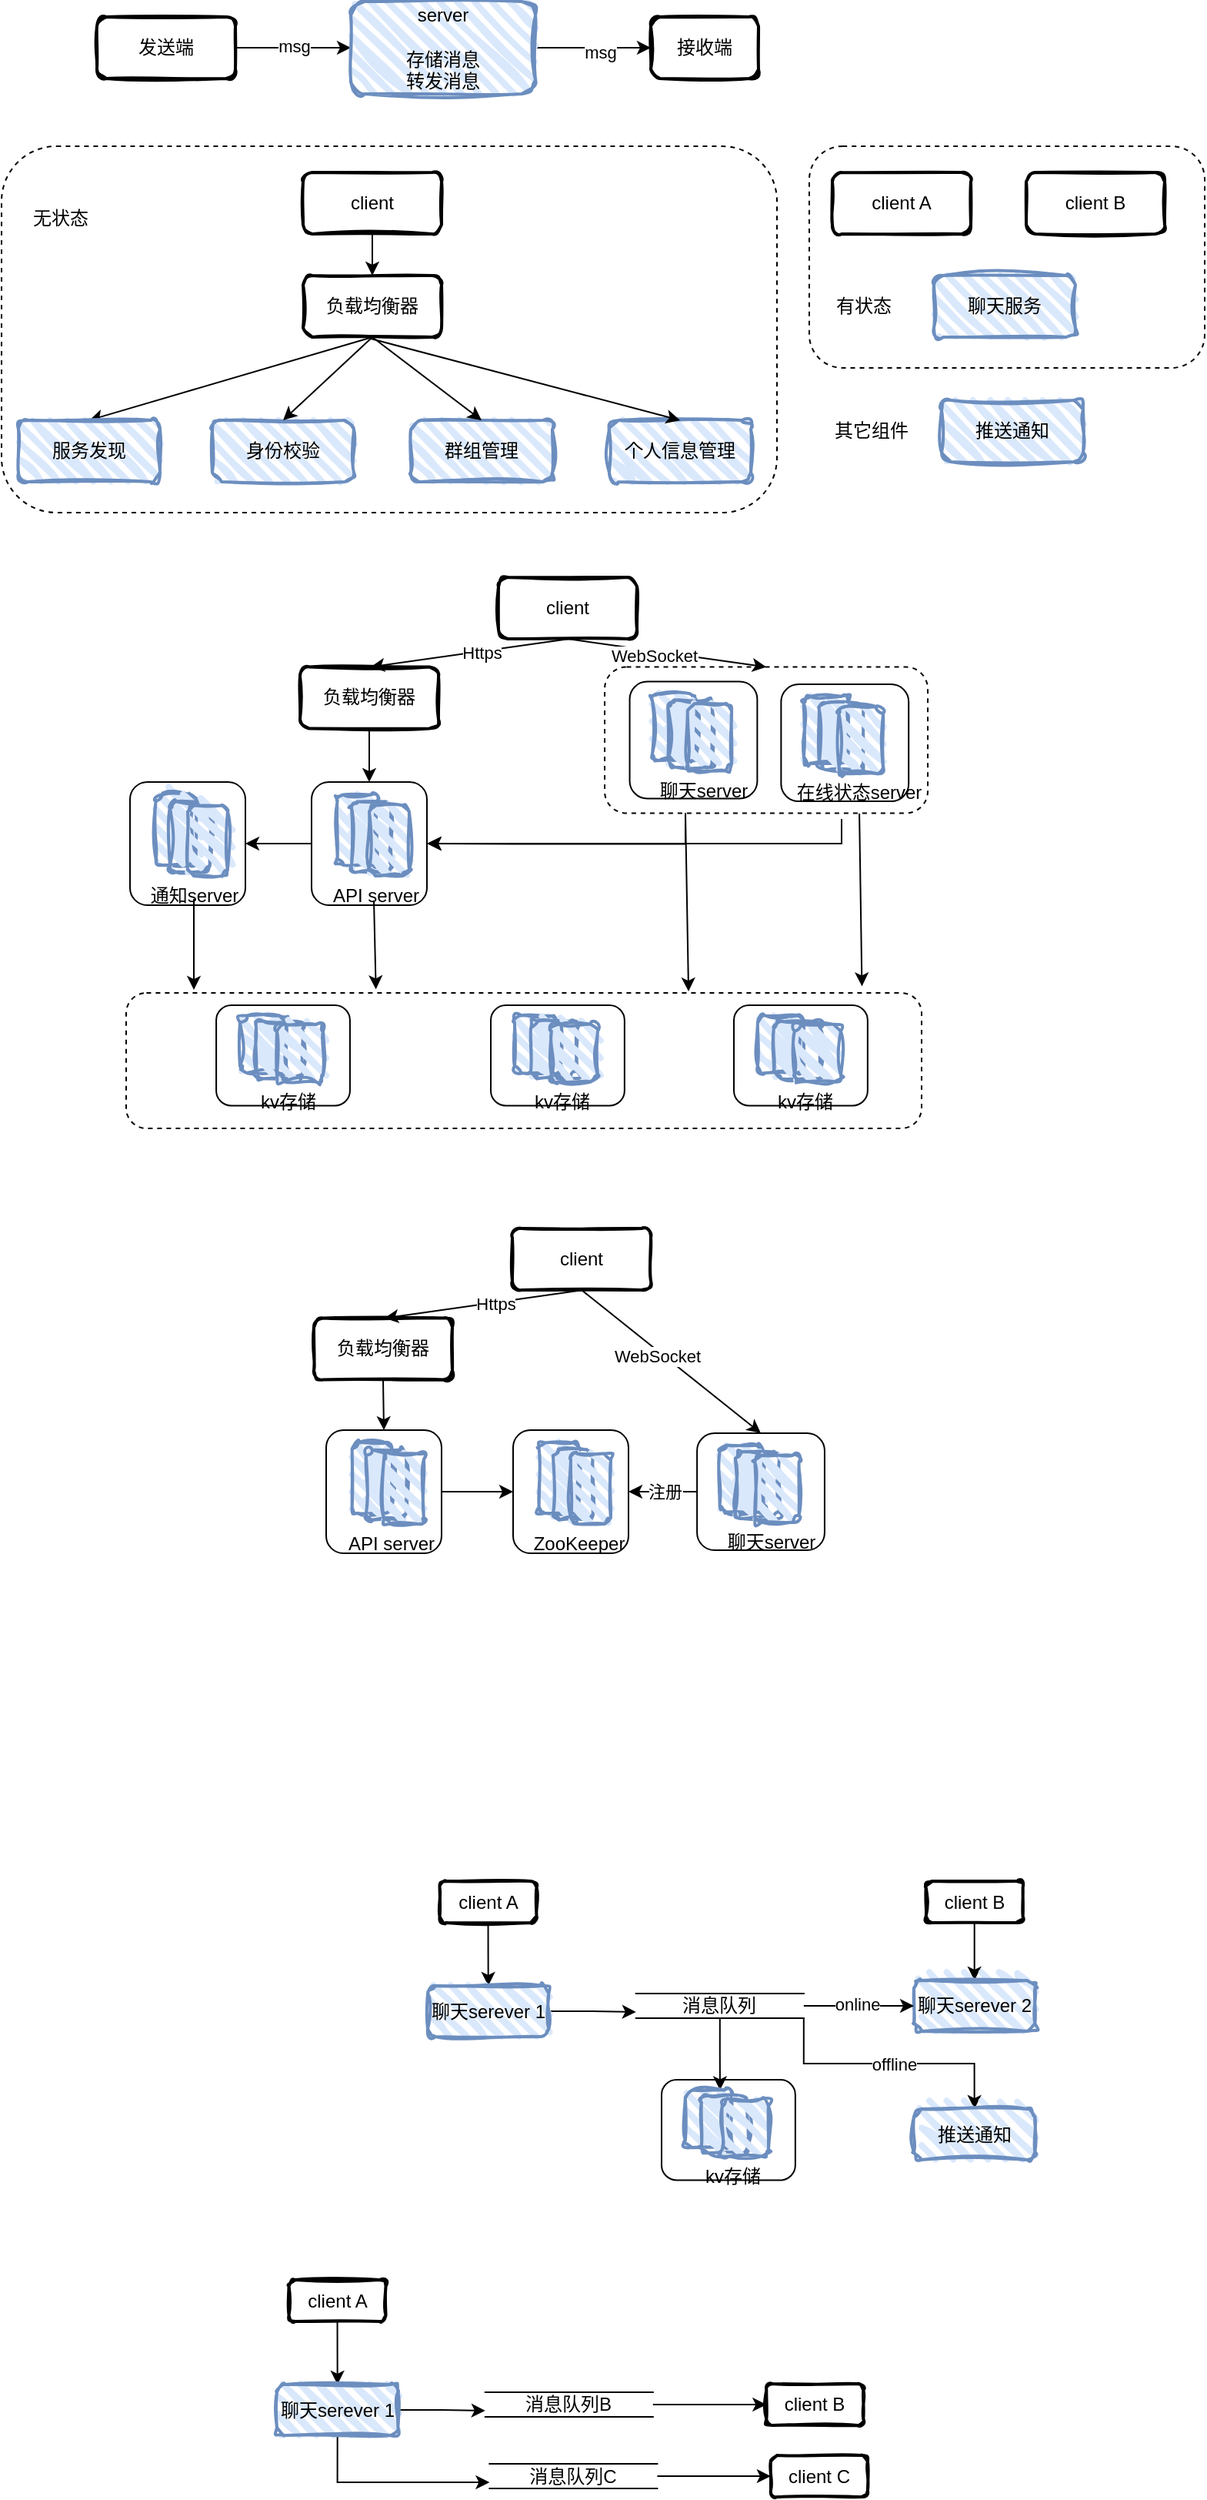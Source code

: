 <mxfile version="23.1.7" type="github">
  <diagram name="第 1 页" id="p1AdlUWPRFXHiMhD6EvB">
    <mxGraphModel dx="788" dy="464" grid="0" gridSize="10" guides="1" tooltips="1" connect="1" arrows="0" fold="1" page="1" pageScale="1" pageWidth="827" pageHeight="1169" math="0" shadow="0">
      <root>
        <mxCell id="0" />
        <mxCell id="1" parent="0" />
        <mxCell id="sZ2LmXxz7GQAgnRDJ8nL-101" value="" style="rounded=1;whiteSpace=wrap;html=1;strokeWidth=1;fillWeight=4;hachureGap=8;hachureAngle=45;fillColor=none;dashed=1;fontSize=12;fontStyle=0" vertex="1" parent="1">
          <mxGeometry x="107" y="668" width="517" height="88" as="geometry" />
        </mxCell>
        <mxCell id="sZ2LmXxz7GQAgnRDJ8nL-30" value="" style="rounded=1;whiteSpace=wrap;html=1;strokeWidth=1;fillWeight=4;hachureGap=8;hachureAngle=45;fillColor=none;dashed=1;fontSize=12;fontStyle=0" vertex="1" parent="1">
          <mxGeometry x="26" y="118" width="504" height="238" as="geometry" />
        </mxCell>
        <mxCell id="sZ2LmXxz7GQAgnRDJ8nL-4" value="" style="edgeStyle=orthogonalEdgeStyle;rounded=0;orthogonalLoop=1;jettySize=auto;html=1;" edge="1" parent="1" source="sZ2LmXxz7GQAgnRDJ8nL-1" target="sZ2LmXxz7GQAgnRDJ8nL-3">
          <mxGeometry relative="1" as="geometry" />
        </mxCell>
        <mxCell id="sZ2LmXxz7GQAgnRDJ8nL-8" value="msg" style="edgeLabel;html=1;align=center;verticalAlign=middle;resizable=0;points=[];" vertex="1" connectable="0" parent="sZ2LmXxz7GQAgnRDJ8nL-4">
          <mxGeometry x="0.004" y="1" relative="1" as="geometry">
            <mxPoint as="offset" />
          </mxGeometry>
        </mxCell>
        <mxCell id="sZ2LmXxz7GQAgnRDJ8nL-1" value="发送端" style="rounded=1;whiteSpace=wrap;html=1;strokeWidth=2;fillWeight=4;hachureGap=8;hachureAngle=45;fillColor=none;sketch=1;" vertex="1" parent="1">
          <mxGeometry x="88" y="34" width="90" height="40" as="geometry" />
        </mxCell>
        <mxCell id="sZ2LmXxz7GQAgnRDJ8nL-2" value="接收端" style="rounded=1;whiteSpace=wrap;html=1;strokeWidth=2;fillWeight=4;hachureGap=8;hachureAngle=45;fillColor=none;sketch=1;" vertex="1" parent="1">
          <mxGeometry x="448" y="34" width="70" height="40" as="geometry" />
        </mxCell>
        <mxCell id="sZ2LmXxz7GQAgnRDJ8nL-5" value="" style="edgeStyle=orthogonalEdgeStyle;rounded=0;orthogonalLoop=1;jettySize=auto;html=1;" edge="1" parent="1" source="sZ2LmXxz7GQAgnRDJ8nL-3" target="sZ2LmXxz7GQAgnRDJ8nL-2">
          <mxGeometry relative="1" as="geometry" />
        </mxCell>
        <mxCell id="sZ2LmXxz7GQAgnRDJ8nL-9" value="msg" style="edgeLabel;html=1;align=center;verticalAlign=middle;resizable=0;points=[];" vertex="1" connectable="0" parent="sZ2LmXxz7GQAgnRDJ8nL-5">
          <mxGeometry x="0.111" y="-3" relative="1" as="geometry">
            <mxPoint as="offset" />
          </mxGeometry>
        </mxCell>
        <mxCell id="sZ2LmXxz7GQAgnRDJ8nL-3" value="server&lt;br&gt;&lt;br&gt;存储消息&lt;br&gt;转发消息" style="rounded=1;whiteSpace=wrap;html=1;strokeWidth=2;fillWeight=4;hachureGap=8;hachureAngle=45;fillColor=#dae8fc;strokeColor=#6c8ebf;sketch=1;curveFitting=1;jiggle=2;" vertex="1" parent="1">
          <mxGeometry x="253" y="24" width="120" height="60" as="geometry" />
        </mxCell>
        <mxCell id="sZ2LmXxz7GQAgnRDJ8nL-19" style="edgeStyle=orthogonalEdgeStyle;rounded=0;orthogonalLoop=1;jettySize=auto;html=1;exitX=0.5;exitY=1;exitDx=0;exitDy=0;" edge="1" parent="1" source="sZ2LmXxz7GQAgnRDJ8nL-12" target="sZ2LmXxz7GQAgnRDJ8nL-14">
          <mxGeometry relative="1" as="geometry" />
        </mxCell>
        <mxCell id="sZ2LmXxz7GQAgnRDJ8nL-12" value="client" style="rounded=1;whiteSpace=wrap;html=1;strokeWidth=2;fillWeight=4;hachureGap=8;hachureAngle=45;fillColor=none;sketch=1;" vertex="1" parent="1">
          <mxGeometry x="222" y="135" width="90" height="40" as="geometry" />
        </mxCell>
        <mxCell id="sZ2LmXxz7GQAgnRDJ8nL-20" style="rounded=0;orthogonalLoop=1;jettySize=auto;html=1;exitX=0.5;exitY=1;exitDx=0;exitDy=0;entryX=0.5;entryY=0;entryDx=0;entryDy=0;" edge="1" parent="1" source="sZ2LmXxz7GQAgnRDJ8nL-14" target="sZ2LmXxz7GQAgnRDJ8nL-15">
          <mxGeometry relative="1" as="geometry">
            <mxPoint x="129" y="298" as="targetPoint" />
          </mxGeometry>
        </mxCell>
        <mxCell id="sZ2LmXxz7GQAgnRDJ8nL-14" value="负载均衡器" style="rounded=1;whiteSpace=wrap;html=1;strokeWidth=2;fillWeight=4;hachureGap=8;hachureAngle=45;fillColor=none;sketch=1;" vertex="1" parent="1">
          <mxGeometry x="222" y="202" width="90" height="40" as="geometry" />
        </mxCell>
        <mxCell id="sZ2LmXxz7GQAgnRDJ8nL-15" value="服务发现" style="rounded=1;whiteSpace=wrap;html=1;strokeWidth=2;fillWeight=4;hachureGap=8;hachureAngle=45;fillColor=#dae8fc;strokeColor=#6c8ebf;sketch=1;curveFitting=1;jiggle=2;" vertex="1" parent="1">
          <mxGeometry x="37" y="296" width="92" height="40" as="geometry" />
        </mxCell>
        <mxCell id="sZ2LmXxz7GQAgnRDJ8nL-16" value="身份校验" style="rounded=1;whiteSpace=wrap;html=1;strokeWidth=2;fillWeight=4;hachureGap=8;hachureAngle=45;fillColor=#dae8fc;strokeColor=#6c8ebf;sketch=1;curveFitting=1;jiggle=2;" vertex="1" parent="1">
          <mxGeometry x="163" y="296" width="92" height="40" as="geometry" />
        </mxCell>
        <mxCell id="sZ2LmXxz7GQAgnRDJ8nL-17" value="群组管理" style="rounded=1;whiteSpace=wrap;html=1;strokeWidth=2;fillWeight=4;hachureGap=8;hachureAngle=45;fillColor=#dae8fc;strokeColor=#6c8ebf;sketch=1;curveFitting=1;jiggle=2;" vertex="1" parent="1">
          <mxGeometry x="292" y="296" width="92" height="40" as="geometry" />
        </mxCell>
        <mxCell id="sZ2LmXxz7GQAgnRDJ8nL-18" value="个人信息管理" style="rounded=1;whiteSpace=wrap;html=1;strokeWidth=2;fillWeight=4;hachureGap=8;hachureAngle=45;fillColor=#dae8fc;strokeColor=#6c8ebf;sketch=1;curveFitting=1;jiggle=2;" vertex="1" parent="1">
          <mxGeometry x="421" y="296" width="92" height="40" as="geometry" />
        </mxCell>
        <mxCell id="sZ2LmXxz7GQAgnRDJ8nL-21" style="rounded=0;orthogonalLoop=1;jettySize=auto;html=1;exitX=0.5;exitY=1;exitDx=0;exitDy=0;entryX=0.5;entryY=0;entryDx=0;entryDy=0;" edge="1" parent="1" source="sZ2LmXxz7GQAgnRDJ8nL-14" target="sZ2LmXxz7GQAgnRDJ8nL-16">
          <mxGeometry relative="1" as="geometry">
            <mxPoint x="277" y="252" as="sourcePoint" />
            <mxPoint x="139" y="308" as="targetPoint" />
          </mxGeometry>
        </mxCell>
        <mxCell id="sZ2LmXxz7GQAgnRDJ8nL-22" style="rounded=0;orthogonalLoop=1;jettySize=auto;html=1;exitX=0.5;exitY=1;exitDx=0;exitDy=0;entryX=0.5;entryY=0;entryDx=0;entryDy=0;" edge="1" parent="1" source="sZ2LmXxz7GQAgnRDJ8nL-14" target="sZ2LmXxz7GQAgnRDJ8nL-17">
          <mxGeometry relative="1" as="geometry">
            <mxPoint x="277" y="252" as="sourcePoint" />
            <mxPoint x="219" y="306" as="targetPoint" />
          </mxGeometry>
        </mxCell>
        <mxCell id="sZ2LmXxz7GQAgnRDJ8nL-24" style="rounded=0;orthogonalLoop=1;jettySize=auto;html=1;entryX=0.5;entryY=0;entryDx=0;entryDy=0;" edge="1" parent="1" target="sZ2LmXxz7GQAgnRDJ8nL-18">
          <mxGeometry relative="1" as="geometry">
            <mxPoint x="266" y="243" as="sourcePoint" />
            <mxPoint x="348" y="306" as="targetPoint" />
          </mxGeometry>
        </mxCell>
        <mxCell id="sZ2LmXxz7GQAgnRDJ8nL-25" value="client A" style="rounded=1;whiteSpace=wrap;html=1;strokeWidth=2;fillWeight=4;hachureGap=8;hachureAngle=45;fillColor=none;sketch=1;" vertex="1" parent="1">
          <mxGeometry x="566" y="135" width="90" height="40" as="geometry" />
        </mxCell>
        <mxCell id="sZ2LmXxz7GQAgnRDJ8nL-26" value="client B" style="rounded=1;whiteSpace=wrap;html=1;strokeWidth=2;fillWeight=4;hachureGap=8;hachureAngle=45;fillColor=none;sketch=1;" vertex="1" parent="1">
          <mxGeometry x="692" y="135" width="90" height="40" as="geometry" />
        </mxCell>
        <mxCell id="sZ2LmXxz7GQAgnRDJ8nL-27" value="聊天服务" style="rounded=1;whiteSpace=wrap;html=1;strokeWidth=2;fillWeight=4;hachureGap=8;hachureAngle=45;fillColor=#dae8fc;strokeColor=#6c8ebf;sketch=1;curveFitting=1;jiggle=2;" vertex="1" parent="1">
          <mxGeometry x="632" y="202" width="92" height="40" as="geometry" />
        </mxCell>
        <mxCell id="sZ2LmXxz7GQAgnRDJ8nL-28" value="推送通知" style="rounded=1;whiteSpace=wrap;html=1;strokeWidth=2;fillWeight=4;hachureGap=8;hachureAngle=45;fillColor=#dae8fc;strokeColor=#6c8ebf;sketch=1;curveFitting=1;jiggle=2;" vertex="1" parent="1">
          <mxGeometry x="637" y="283" width="92" height="40" as="geometry" />
        </mxCell>
        <mxCell id="sZ2LmXxz7GQAgnRDJ8nL-31" value="" style="rounded=1;whiteSpace=wrap;html=1;strokeWidth=1;fillWeight=4;hachureGap=8;hachureAngle=45;fillColor=none;dashed=1;fontSize=12;fontStyle=0" vertex="1" parent="1">
          <mxGeometry x="551" y="118" width="257" height="144" as="geometry" />
        </mxCell>
        <mxCell id="sZ2LmXxz7GQAgnRDJ8nL-32" value="无状态" style="text;html=1;align=center;verticalAlign=middle;resizable=0;points=[];autosize=1;strokeColor=none;fillColor=none;" vertex="1" parent="1">
          <mxGeometry x="37" y="152" width="54" height="26" as="geometry" />
        </mxCell>
        <mxCell id="sZ2LmXxz7GQAgnRDJ8nL-33" value="有状态" style="text;html=1;align=center;verticalAlign=middle;resizable=0;points=[];autosize=1;strokeColor=none;fillColor=none;" vertex="1" parent="1">
          <mxGeometry x="559" y="209" width="54" height="26" as="geometry" />
        </mxCell>
        <mxCell id="sZ2LmXxz7GQAgnRDJ8nL-34" value="其它组件" style="text;html=1;align=center;verticalAlign=middle;resizable=0;points=[];autosize=1;strokeColor=none;fillColor=none;" vertex="1" parent="1">
          <mxGeometry x="558" y="290" width="66" height="26" as="geometry" />
        </mxCell>
        <mxCell id="sZ2LmXxz7GQAgnRDJ8nL-68" style="rounded=0;orthogonalLoop=1;jettySize=auto;html=1;exitX=0.5;exitY=1;exitDx=0;exitDy=0;entryX=0.5;entryY=0;entryDx=0;entryDy=0;" edge="1" parent="1">
          <mxGeometry relative="1" as="geometry">
            <mxPoint x="395" y="438" as="sourcePoint" />
            <mxPoint x="266" y="456.25" as="targetPoint" />
          </mxGeometry>
        </mxCell>
        <mxCell id="sZ2LmXxz7GQAgnRDJ8nL-126" value="Https" style="edgeLabel;html=1;align=center;verticalAlign=middle;resizable=0;points=[];" vertex="1" connectable="0" parent="sZ2LmXxz7GQAgnRDJ8nL-68">
          <mxGeometry x="-0.12" y="1" relative="1" as="geometry">
            <mxPoint as="offset" />
          </mxGeometry>
        </mxCell>
        <mxCell id="sZ2LmXxz7GQAgnRDJ8nL-69" style="rounded=0;orthogonalLoop=1;jettySize=auto;html=1;exitX=0.5;exitY=1;exitDx=0;exitDy=0;entryX=0.5;entryY=0;entryDx=0;entryDy=0;" edge="1" parent="1" source="sZ2LmXxz7GQAgnRDJ8nL-35" target="sZ2LmXxz7GQAgnRDJ8nL-65">
          <mxGeometry relative="1" as="geometry" />
        </mxCell>
        <mxCell id="sZ2LmXxz7GQAgnRDJ8nL-125" value="WebSocket" style="edgeLabel;html=1;align=center;verticalAlign=middle;resizable=0;points=[];" vertex="1" connectable="0" parent="sZ2LmXxz7GQAgnRDJ8nL-69">
          <mxGeometry x="-0.136" y="-3" relative="1" as="geometry">
            <mxPoint as="offset" />
          </mxGeometry>
        </mxCell>
        <mxCell id="sZ2LmXxz7GQAgnRDJ8nL-35" value="client" style="rounded=1;whiteSpace=wrap;html=1;strokeWidth=2;fillWeight=4;hachureGap=8;hachureAngle=45;fillColor=none;sketch=1;" vertex="1" parent="1">
          <mxGeometry x="349" y="398" width="90" height="40" as="geometry" />
        </mxCell>
        <mxCell id="sZ2LmXxz7GQAgnRDJ8nL-111" style="rounded=0;orthogonalLoop=1;jettySize=auto;html=1;exitX=0.5;exitY=1;exitDx=0;exitDy=0;entryX=0.5;entryY=0;entryDx=0;entryDy=0;" edge="1" parent="1" source="sZ2LmXxz7GQAgnRDJ8nL-37" target="sZ2LmXxz7GQAgnRDJ8nL-106">
          <mxGeometry relative="1" as="geometry" />
        </mxCell>
        <mxCell id="sZ2LmXxz7GQAgnRDJ8nL-37" value="负载均衡器" style="rounded=1;whiteSpace=wrap;html=1;strokeWidth=2;fillWeight=4;hachureGap=8;hachureAngle=45;fillColor=none;sketch=1;" vertex="1" parent="1">
          <mxGeometry x="220" y="456.25" width="90" height="40" as="geometry" />
        </mxCell>
        <mxCell id="sZ2LmXxz7GQAgnRDJ8nL-66" value="" style="group" vertex="1" connectable="0" parent="1">
          <mxGeometry x="113" y="531" width="75" height="80" as="geometry" />
        </mxCell>
        <mxCell id="sZ2LmXxz7GQAgnRDJ8nL-46" value="" style="rounded=1;whiteSpace=wrap;html=1;strokeWidth=1;fillWeight=4;hachureGap=8;hachureAngle=45;fillColor=none;fontSize=12;fontStyle=0" vertex="1" parent="sZ2LmXxz7GQAgnRDJ8nL-66">
          <mxGeometry x="-3.505" width="75" height="80" as="geometry" />
        </mxCell>
        <mxCell id="sZ2LmXxz7GQAgnRDJ8nL-47" value="" style="rounded=1;whiteSpace=wrap;html=1;strokeWidth=2;fillWeight=4;hachureGap=8;hachureAngle=45;fillColor=#dae8fc;strokeColor=#6c8ebf;sketch=1;curveFitting=1;jiggle=2;" vertex="1" parent="sZ2LmXxz7GQAgnRDJ8nL-66">
          <mxGeometry x="13.318" y="8.254" width="25.935" height="45.714" as="geometry" />
        </mxCell>
        <mxCell id="sZ2LmXxz7GQAgnRDJ8nL-48" value="" style="rounded=1;whiteSpace=wrap;html=1;strokeWidth=2;fillWeight=4;hachureGap=8;hachureAngle=45;fillColor=#dae8fc;strokeColor=#6c8ebf;sketch=1;curveFitting=1;jiggle=2;" vertex="1" parent="sZ2LmXxz7GQAgnRDJ8nL-66">
          <mxGeometry x="22.43" y="12.698" width="25.935" height="45.714" as="geometry" />
        </mxCell>
        <mxCell id="sZ2LmXxz7GQAgnRDJ8nL-49" value="" style="rounded=1;whiteSpace=wrap;html=1;strokeWidth=2;fillWeight=4;hachureGap=8;hachureAngle=45;fillColor=#dae8fc;strokeColor=#6c8ebf;sketch=1;curveFitting=1;jiggle=2;" vertex="1" parent="sZ2LmXxz7GQAgnRDJ8nL-66">
          <mxGeometry x="34" y="15.24" width="25.93" height="45.71" as="geometry" />
        </mxCell>
        <mxCell id="sZ2LmXxz7GQAgnRDJ8nL-50" value="通知server" style="text;html=1;align=center;verticalAlign=middle;resizable=0;points=[];autosize=1;strokeColor=none;fillColor=none;" vertex="1" parent="sZ2LmXxz7GQAgnRDJ8nL-66">
          <mxGeometry x="0.003" y="60.952" width="75" height="26" as="geometry" />
        </mxCell>
        <mxCell id="sZ2LmXxz7GQAgnRDJ8nL-105" value="" style="group" vertex="1" connectable="0" parent="1">
          <mxGeometry x="231" y="531" width="75.003" height="86.952" as="geometry" />
        </mxCell>
        <mxCell id="sZ2LmXxz7GQAgnRDJ8nL-106" value="" style="rounded=1;whiteSpace=wrap;html=1;strokeWidth=1;fillWeight=4;hachureGap=8;hachureAngle=45;fillColor=none;fontSize=12;fontStyle=0" vertex="1" parent="sZ2LmXxz7GQAgnRDJ8nL-105">
          <mxGeometry x="-3.505" width="75" height="80" as="geometry" />
        </mxCell>
        <mxCell id="sZ2LmXxz7GQAgnRDJ8nL-107" value="" style="rounded=1;whiteSpace=wrap;html=1;strokeWidth=2;fillWeight=4;hachureGap=8;hachureAngle=45;fillColor=#dae8fc;strokeColor=#6c8ebf;sketch=1;curveFitting=1;jiggle=2;" vertex="1" parent="sZ2LmXxz7GQAgnRDJ8nL-105">
          <mxGeometry x="13.318" y="8.254" width="25.935" height="45.714" as="geometry" />
        </mxCell>
        <mxCell id="sZ2LmXxz7GQAgnRDJ8nL-108" value="" style="rounded=1;whiteSpace=wrap;html=1;strokeWidth=2;fillWeight=4;hachureGap=8;hachureAngle=45;fillColor=#dae8fc;strokeColor=#6c8ebf;sketch=1;curveFitting=1;jiggle=2;" vertex="1" parent="sZ2LmXxz7GQAgnRDJ8nL-105">
          <mxGeometry x="22.43" y="12.698" width="25.935" height="45.714" as="geometry" />
        </mxCell>
        <mxCell id="sZ2LmXxz7GQAgnRDJ8nL-109" value="" style="rounded=1;whiteSpace=wrap;html=1;strokeWidth=2;fillWeight=4;hachureGap=8;hachureAngle=45;fillColor=#dae8fc;strokeColor=#6c8ebf;sketch=1;curveFitting=1;jiggle=2;" vertex="1" parent="sZ2LmXxz7GQAgnRDJ8nL-105">
          <mxGeometry x="33.995" y="15.238" width="25.935" height="45.714" as="geometry" />
        </mxCell>
        <mxCell id="sZ2LmXxz7GQAgnRDJ8nL-110" value="API server" style="text;html=1;align=center;verticalAlign=middle;resizable=0;points=[];autosize=1;strokeColor=none;fillColor=none;" vertex="1" parent="sZ2LmXxz7GQAgnRDJ8nL-105">
          <mxGeometry x="1.003" y="60.952" width="74" height="26" as="geometry" />
        </mxCell>
        <mxCell id="sZ2LmXxz7GQAgnRDJ8nL-114" style="rounded=0;orthogonalLoop=1;jettySize=auto;html=1;entryX=0.314;entryY=-0.027;entryDx=0;entryDy=0;entryPerimeter=0;" edge="1" parent="1" target="sZ2LmXxz7GQAgnRDJ8nL-101">
          <mxGeometry relative="1" as="geometry">
            <mxPoint x="268" y="608" as="sourcePoint" />
            <mxPoint x="269" y="707" as="targetPoint" />
          </mxGeometry>
        </mxCell>
        <mxCell id="sZ2LmXxz7GQAgnRDJ8nL-115" style="rounded=0;orthogonalLoop=1;jettySize=auto;html=1;entryX=0.925;entryY=-0.049;entryDx=0;entryDy=0;entryPerimeter=0;" edge="1" parent="1" source="sZ2LmXxz7GQAgnRDJ8nL-63" target="sZ2LmXxz7GQAgnRDJ8nL-101">
          <mxGeometry relative="1" as="geometry">
            <mxPoint x="278" y="618" as="sourcePoint" />
            <mxPoint x="278" y="725" as="targetPoint" />
          </mxGeometry>
        </mxCell>
        <mxCell id="sZ2LmXxz7GQAgnRDJ8nL-117" style="rounded=0;orthogonalLoop=1;jettySize=auto;html=1;exitX=0.25;exitY=1;exitDx=0;exitDy=0;entryX=0.707;entryY=-0.011;entryDx=0;entryDy=0;entryPerimeter=0;" edge="1" parent="1" source="sZ2LmXxz7GQAgnRDJ8nL-65" target="sZ2LmXxz7GQAgnRDJ8nL-101">
          <mxGeometry relative="1" as="geometry">
            <mxPoint x="595" y="566" as="sourcePoint" />
            <mxPoint x="471" y="713" as="targetPoint" />
          </mxGeometry>
        </mxCell>
        <mxCell id="sZ2LmXxz7GQAgnRDJ8nL-53" value="" style="rounded=1;whiteSpace=wrap;html=1;strokeWidth=1;fillWeight=4;hachureGap=8;hachureAngle=45;fillColor=none;fontSize=12;fontStyle=0;container=0;" vertex="1" parent="1">
          <mxGeometry x="434.273" y="465.75" width="82.915" height="76" as="geometry" />
        </mxCell>
        <mxCell id="sZ2LmXxz7GQAgnRDJ8nL-54" value="" style="rounded=1;whiteSpace=wrap;html=1;strokeWidth=2;fillWeight=4;hachureGap=8;hachureAngle=45;fillColor=#dae8fc;strokeColor=#6c8ebf;sketch=1;curveFitting=1;jiggle=2;container=0;" vertex="1" parent="1">
          <mxGeometry x="448.996" y="473.591" width="28.672" height="43.429" as="geometry" />
        </mxCell>
        <mxCell id="sZ2LmXxz7GQAgnRDJ8nL-55" value="" style="rounded=1;whiteSpace=wrap;html=1;strokeWidth=2;fillWeight=4;hachureGap=8;hachureAngle=45;fillColor=#dae8fc;strokeColor=#6c8ebf;sketch=1;curveFitting=1;jiggle=2;container=0;" vertex="1" parent="1">
          <mxGeometry x="459.07" y="477.813" width="28.672" height="43.429" as="geometry" />
        </mxCell>
        <mxCell id="sZ2LmXxz7GQAgnRDJ8nL-56" value="" style="rounded=1;whiteSpace=wrap;html=1;strokeWidth=2;fillWeight=4;hachureGap=8;hachureAngle=45;fillColor=#dae8fc;strokeColor=#6c8ebf;sketch=1;curveFitting=1;jiggle=2;container=0;" vertex="1" parent="1">
          <mxGeometry x="471.856" y="480.226" width="28.672" height="43.429" as="geometry" />
        </mxCell>
        <mxCell id="sZ2LmXxz7GQAgnRDJ8nL-57" value="聊天server" style="text;html=1;align=center;verticalAlign=middle;resizable=0;points=[];autosize=1;strokeColor=none;fillColor=none;container=0;" vertex="1" parent="1">
          <mxGeometry x="444.734" y="523.655" width="75" height="26" as="geometry" />
        </mxCell>
        <mxCell id="sZ2LmXxz7GQAgnRDJ8nL-65" value="" style="rounded=1;whiteSpace=wrap;html=1;strokeWidth=1;fillWeight=4;hachureGap=8;hachureAngle=45;fillColor=none;dashed=1;fontSize=12;fontStyle=0;container=0;" vertex="1" parent="1">
          <mxGeometry x="418" y="456.25" width="210" height="95" as="geometry" />
        </mxCell>
        <mxCell id="sZ2LmXxz7GQAgnRDJ8nL-59" value="" style="rounded=1;whiteSpace=wrap;html=1;strokeWidth=1;fillWeight=4;hachureGap=8;hachureAngle=45;fillColor=none;fontSize=12;fontStyle=0;container=0;" vertex="1" parent="1">
          <mxGeometry x="532.686" y="467.56" width="82.915" height="76" as="geometry" />
        </mxCell>
        <mxCell id="sZ2LmXxz7GQAgnRDJ8nL-60" value="" style="rounded=1;whiteSpace=wrap;html=1;strokeWidth=2;fillWeight=4;hachureGap=8;hachureAngle=45;fillColor=#dae8fc;strokeColor=#6c8ebf;sketch=1;curveFitting=1;jiggle=2;container=0;" vertex="1" parent="1">
          <mxGeometry x="547.41" y="475.401" width="28.672" height="43.429" as="geometry" />
        </mxCell>
        <mxCell id="sZ2LmXxz7GQAgnRDJ8nL-61" value="" style="rounded=1;whiteSpace=wrap;html=1;strokeWidth=2;fillWeight=4;hachureGap=8;hachureAngle=45;fillColor=#dae8fc;strokeColor=#6c8ebf;sketch=1;curveFitting=1;jiggle=2;container=0;" vertex="1" parent="1">
          <mxGeometry x="557.483" y="479.623" width="28.672" height="43.429" as="geometry" />
        </mxCell>
        <mxCell id="sZ2LmXxz7GQAgnRDJ8nL-119" style="edgeStyle=orthogonalEdgeStyle;rounded=0;orthogonalLoop=1;jettySize=auto;html=1;exitX=0.25;exitY=1;exitDx=0;exitDy=0;entryX=1;entryY=0.5;entryDx=0;entryDy=0;" edge="1" parent="1" source="sZ2LmXxz7GQAgnRDJ8nL-65" target="sZ2LmXxz7GQAgnRDJ8nL-106">
          <mxGeometry relative="1" as="geometry" />
        </mxCell>
        <mxCell id="sZ2LmXxz7GQAgnRDJ8nL-62" value="" style="rounded=1;whiteSpace=wrap;html=1;strokeWidth=2;fillWeight=4;hachureGap=8;hachureAngle=45;fillColor=#dae8fc;strokeColor=#6c8ebf;sketch=1;curveFitting=1;jiggle=2;container=0;" vertex="1" parent="1">
          <mxGeometry x="570.269" y="482.036" width="28.672" height="43.429" as="geometry" />
        </mxCell>
        <mxCell id="sZ2LmXxz7GQAgnRDJ8nL-63" value="在线状态server" style="text;html=1;align=center;verticalAlign=middle;resizable=0;points=[];autosize=1;strokeColor=none;fillColor=none;container=0;" vertex="1" parent="1">
          <mxGeometry x="533.849" y="525.464" width="99" height="26" as="geometry" />
        </mxCell>
        <mxCell id="sZ2LmXxz7GQAgnRDJ8nL-121" style="edgeStyle=orthogonalEdgeStyle;rounded=0;orthogonalLoop=1;jettySize=auto;html=1;" edge="1" parent="1">
          <mxGeometry relative="1" as="geometry">
            <mxPoint x="572" y="555" as="sourcePoint" />
            <mxPoint x="303" y="571" as="targetPoint" />
            <Array as="points">
              <mxPoint x="572" y="571" />
            </Array>
          </mxGeometry>
        </mxCell>
        <mxCell id="sZ2LmXxz7GQAgnRDJ8nL-123" style="edgeStyle=orthogonalEdgeStyle;rounded=0;orthogonalLoop=1;jettySize=auto;html=1;exitX=0;exitY=0.5;exitDx=0;exitDy=0;entryX=1;entryY=0.5;entryDx=0;entryDy=0;" edge="1" parent="1" source="sZ2LmXxz7GQAgnRDJ8nL-106" target="sZ2LmXxz7GQAgnRDJ8nL-46">
          <mxGeometry relative="1" as="geometry" />
        </mxCell>
        <mxCell id="sZ2LmXxz7GQAgnRDJ8nL-70" value="" style="group" vertex="1" connectable="0" parent="1">
          <mxGeometry x="165.538" y="675.996" width="86.925" height="65.277" as="geometry" />
        </mxCell>
        <mxCell id="sZ2LmXxz7GQAgnRDJ8nL-71" value="" style="rounded=1;whiteSpace=wrap;html=1;strokeWidth=1;fillWeight=4;hachureGap=8;hachureAngle=45;fillColor=none;fontSize=12;fontStyle=0;container=0;" vertex="1" parent="sZ2LmXxz7GQAgnRDJ8nL-70">
          <mxGeometry width="86.925" height="65.277" as="geometry" />
        </mxCell>
        <mxCell id="sZ2LmXxz7GQAgnRDJ8nL-72" value="" style="rounded=1;whiteSpace=wrap;html=1;strokeWidth=2;fillWeight=4;hachureGap=8;hachureAngle=45;fillColor=#dae8fc;strokeColor=#6c8ebf;sketch=1;curveFitting=1;jiggle=2;container=0;" vertex="1" parent="sZ2LmXxz7GQAgnRDJ8nL-70">
          <mxGeometry x="15.435" y="6.735" width="30.058" height="37.301" as="geometry" />
        </mxCell>
        <mxCell id="sZ2LmXxz7GQAgnRDJ8nL-73" value="" style="rounded=1;whiteSpace=wrap;html=1;strokeWidth=2;fillWeight=4;hachureGap=8;hachureAngle=45;fillColor=#dae8fc;strokeColor=#6c8ebf;sketch=1;curveFitting=1;jiggle=2;container=0;" vertex="1" parent="sZ2LmXxz7GQAgnRDJ8nL-70">
          <mxGeometry x="25.996" y="10.361" width="30.058" height="37.301" as="geometry" />
        </mxCell>
        <mxCell id="sZ2LmXxz7GQAgnRDJ8nL-74" value="" style="rounded=1;whiteSpace=wrap;html=1;strokeWidth=2;fillWeight=4;hachureGap=8;hachureAngle=45;fillColor=#dae8fc;strokeColor=#6c8ebf;sketch=1;curveFitting=1;jiggle=2;container=0;" vertex="1" parent="sZ2LmXxz7GQAgnRDJ8nL-70">
          <mxGeometry x="39.401" y="12.434" width="30.058" height="37.301" as="geometry" />
        </mxCell>
        <mxCell id="sZ2LmXxz7GQAgnRDJ8nL-75" value="kv存储" style="text;html=1;align=center;verticalAlign=middle;resizable=0;points=[];autosize=1;strokeColor=none;fillColor=none;container=0;" vertex="1" parent="sZ2LmXxz7GQAgnRDJ8nL-70">
          <mxGeometry x="19.091" y="49.735" width="54" height="26" as="geometry" />
        </mxCell>
        <mxCell id="sZ2LmXxz7GQAgnRDJ8nL-89" value="" style="group" vertex="1" connectable="0" parent="1">
          <mxGeometry x="344.001" y="676.0" width="86.925" height="65.277" as="geometry" />
        </mxCell>
        <mxCell id="sZ2LmXxz7GQAgnRDJ8nL-90" value="" style="rounded=1;whiteSpace=wrap;html=1;strokeWidth=1;fillWeight=4;hachureGap=8;hachureAngle=45;fillColor=none;fontSize=12;fontStyle=0;container=0;" vertex="1" parent="sZ2LmXxz7GQAgnRDJ8nL-89">
          <mxGeometry width="86.925" height="65.277" as="geometry" />
        </mxCell>
        <mxCell id="sZ2LmXxz7GQAgnRDJ8nL-91" value="" style="rounded=1;whiteSpace=wrap;html=1;strokeWidth=2;fillWeight=4;hachureGap=8;hachureAngle=45;fillColor=#dae8fc;strokeColor=#6c8ebf;sketch=1;curveFitting=1;jiggle=2;container=0;" vertex="1" parent="sZ2LmXxz7GQAgnRDJ8nL-89">
          <mxGeometry x="15.435" y="6.735" width="30.058" height="37.301" as="geometry" />
        </mxCell>
        <mxCell id="sZ2LmXxz7GQAgnRDJ8nL-92" value="" style="rounded=1;whiteSpace=wrap;html=1;strokeWidth=2;fillWeight=4;hachureGap=8;hachureAngle=45;fillColor=#dae8fc;strokeColor=#6c8ebf;sketch=1;curveFitting=1;jiggle=2;container=0;" vertex="1" parent="sZ2LmXxz7GQAgnRDJ8nL-89">
          <mxGeometry x="25.996" y="10.361" width="30.058" height="37.301" as="geometry" />
        </mxCell>
        <mxCell id="sZ2LmXxz7GQAgnRDJ8nL-93" value="" style="rounded=1;whiteSpace=wrap;html=1;strokeWidth=2;fillWeight=4;hachureGap=8;hachureAngle=45;fillColor=#dae8fc;strokeColor=#6c8ebf;sketch=1;curveFitting=1;jiggle=2;container=0;" vertex="1" parent="sZ2LmXxz7GQAgnRDJ8nL-89">
          <mxGeometry x="39.401" y="12.434" width="30.058" height="37.301" as="geometry" />
        </mxCell>
        <mxCell id="sZ2LmXxz7GQAgnRDJ8nL-94" value="kv存储" style="text;html=1;align=center;verticalAlign=middle;resizable=0;points=[];autosize=1;strokeColor=none;fillColor=none;container=0;" vertex="1" parent="sZ2LmXxz7GQAgnRDJ8nL-89">
          <mxGeometry x="19.091" y="49.735" width="54" height="26" as="geometry" />
        </mxCell>
        <mxCell id="sZ2LmXxz7GQAgnRDJ8nL-95" value="" style="group" vertex="1" connectable="0" parent="1">
          <mxGeometry x="502.005" y="675.998" width="86.925" height="65.277" as="geometry" />
        </mxCell>
        <mxCell id="sZ2LmXxz7GQAgnRDJ8nL-96" value="" style="rounded=1;whiteSpace=wrap;html=1;strokeWidth=1;fillWeight=4;hachureGap=8;hachureAngle=45;fillColor=none;fontSize=12;fontStyle=0;container=0;" vertex="1" parent="sZ2LmXxz7GQAgnRDJ8nL-95">
          <mxGeometry width="86.925" height="65.277" as="geometry" />
        </mxCell>
        <mxCell id="sZ2LmXxz7GQAgnRDJ8nL-97" value="" style="rounded=1;whiteSpace=wrap;html=1;strokeWidth=2;fillWeight=4;hachureGap=8;hachureAngle=45;fillColor=#dae8fc;strokeColor=#6c8ebf;sketch=1;curveFitting=1;jiggle=2;container=0;" vertex="1" parent="sZ2LmXxz7GQAgnRDJ8nL-95">
          <mxGeometry x="15.435" y="6.735" width="30.058" height="37.301" as="geometry" />
        </mxCell>
        <mxCell id="sZ2LmXxz7GQAgnRDJ8nL-98" value="" style="rounded=1;whiteSpace=wrap;html=1;strokeWidth=2;fillWeight=4;hachureGap=8;hachureAngle=45;fillColor=#dae8fc;strokeColor=#6c8ebf;sketch=1;curveFitting=1;jiggle=2;container=0;" vertex="1" parent="sZ2LmXxz7GQAgnRDJ8nL-95">
          <mxGeometry x="25.996" y="10.361" width="30.058" height="37.301" as="geometry" />
        </mxCell>
        <mxCell id="sZ2LmXxz7GQAgnRDJ8nL-99" value="" style="rounded=1;whiteSpace=wrap;html=1;strokeWidth=2;fillWeight=4;hachureGap=8;hachureAngle=45;fillColor=#dae8fc;strokeColor=#6c8ebf;sketch=1;curveFitting=1;jiggle=2;container=0;" vertex="1" parent="sZ2LmXxz7GQAgnRDJ8nL-95">
          <mxGeometry x="39.401" y="12.434" width="30.058" height="37.301" as="geometry" />
        </mxCell>
        <mxCell id="sZ2LmXxz7GQAgnRDJ8nL-100" value="kv存储" style="text;html=1;align=center;verticalAlign=middle;resizable=0;points=[];autosize=1;strokeColor=none;fillColor=none;container=0;" vertex="1" parent="sZ2LmXxz7GQAgnRDJ8nL-95">
          <mxGeometry x="19.091" y="49.735" width="54" height="26" as="geometry" />
        </mxCell>
        <mxCell id="sZ2LmXxz7GQAgnRDJ8nL-124" style="rounded=0;orthogonalLoop=1;jettySize=auto;html=1;" edge="1" parent="1">
          <mxGeometry relative="1" as="geometry">
            <mxPoint x="151" y="607" as="sourcePoint" />
            <mxPoint x="151" y="666" as="targetPoint" />
          </mxGeometry>
        </mxCell>
        <mxCell id="sZ2LmXxz7GQAgnRDJ8nL-130" style="rounded=0;orthogonalLoop=1;jettySize=auto;html=1;exitX=0.5;exitY=1;exitDx=0;exitDy=0;entryX=0.5;entryY=0;entryDx=0;entryDy=0;" edge="1" parent="1">
          <mxGeometry relative="1" as="geometry">
            <mxPoint x="404" y="861" as="sourcePoint" />
            <mxPoint x="275" y="879.25" as="targetPoint" />
          </mxGeometry>
        </mxCell>
        <mxCell id="sZ2LmXxz7GQAgnRDJ8nL-131" value="Https" style="edgeLabel;html=1;align=center;verticalAlign=middle;resizable=0;points=[];" vertex="1" connectable="0" parent="sZ2LmXxz7GQAgnRDJ8nL-130">
          <mxGeometry x="-0.12" y="1" relative="1" as="geometry">
            <mxPoint as="offset" />
          </mxGeometry>
        </mxCell>
        <mxCell id="sZ2LmXxz7GQAgnRDJ8nL-132" style="rounded=0;orthogonalLoop=1;jettySize=auto;html=1;exitX=0.5;exitY=1;exitDx=0;exitDy=0;entryX=0.5;entryY=0;entryDx=0;entryDy=0;" edge="1" parent="1" source="sZ2LmXxz7GQAgnRDJ8nL-134" target="sZ2LmXxz7GQAgnRDJ8nL-152">
          <mxGeometry relative="1" as="geometry">
            <mxPoint x="532" y="879.25" as="targetPoint" />
          </mxGeometry>
        </mxCell>
        <mxCell id="sZ2LmXxz7GQAgnRDJ8nL-133" value="WebSocket" style="edgeLabel;html=1;align=center;verticalAlign=middle;resizable=0;points=[];" vertex="1" connectable="0" parent="sZ2LmXxz7GQAgnRDJ8nL-132">
          <mxGeometry x="-0.136" y="-3" relative="1" as="geometry">
            <mxPoint as="offset" />
          </mxGeometry>
        </mxCell>
        <mxCell id="sZ2LmXxz7GQAgnRDJ8nL-134" value="client" style="rounded=1;whiteSpace=wrap;html=1;strokeWidth=2;fillWeight=4;hachureGap=8;hachureAngle=45;fillColor=none;sketch=1;" vertex="1" parent="1">
          <mxGeometry x="358" y="821" width="90" height="40" as="geometry" />
        </mxCell>
        <mxCell id="sZ2LmXxz7GQAgnRDJ8nL-135" style="rounded=0;orthogonalLoop=1;jettySize=auto;html=1;exitX=0.5;exitY=1;exitDx=0;exitDy=0;entryX=0.5;entryY=0;entryDx=0;entryDy=0;" edge="1" parent="1" source="sZ2LmXxz7GQAgnRDJ8nL-136" target="sZ2LmXxz7GQAgnRDJ8nL-144">
          <mxGeometry relative="1" as="geometry" />
        </mxCell>
        <mxCell id="sZ2LmXxz7GQAgnRDJ8nL-136" value="负载均衡器" style="rounded=1;whiteSpace=wrap;html=1;strokeWidth=2;fillWeight=4;hachureGap=8;hachureAngle=45;fillColor=none;sketch=1;" vertex="1" parent="1">
          <mxGeometry x="229" y="879.25" width="90" height="40" as="geometry" />
        </mxCell>
        <mxCell id="sZ2LmXxz7GQAgnRDJ8nL-143" value="" style="group" vertex="1" connectable="0" parent="1">
          <mxGeometry x="240.5" y="952" width="75.003" height="86.952" as="geometry" />
        </mxCell>
        <mxCell id="sZ2LmXxz7GQAgnRDJ8nL-144" value="" style="rounded=1;whiteSpace=wrap;html=1;strokeWidth=1;fillWeight=4;hachureGap=8;hachureAngle=45;fillColor=none;fontSize=12;fontStyle=0" vertex="1" parent="sZ2LmXxz7GQAgnRDJ8nL-143">
          <mxGeometry x="-3.505" width="75" height="80" as="geometry" />
        </mxCell>
        <mxCell id="sZ2LmXxz7GQAgnRDJ8nL-145" value="" style="rounded=1;whiteSpace=wrap;html=1;strokeWidth=2;fillWeight=4;hachureGap=8;hachureAngle=45;fillColor=#dae8fc;strokeColor=#6c8ebf;sketch=1;curveFitting=1;jiggle=2;" vertex="1" parent="sZ2LmXxz7GQAgnRDJ8nL-143">
          <mxGeometry x="13.318" y="8.254" width="25.935" height="45.714" as="geometry" />
        </mxCell>
        <mxCell id="sZ2LmXxz7GQAgnRDJ8nL-146" value="" style="rounded=1;whiteSpace=wrap;html=1;strokeWidth=2;fillWeight=4;hachureGap=8;hachureAngle=45;fillColor=#dae8fc;strokeColor=#6c8ebf;sketch=1;curveFitting=1;jiggle=2;" vertex="1" parent="sZ2LmXxz7GQAgnRDJ8nL-143">
          <mxGeometry x="22.43" y="12.698" width="25.935" height="45.714" as="geometry" />
        </mxCell>
        <mxCell id="sZ2LmXxz7GQAgnRDJ8nL-147" value="" style="rounded=1;whiteSpace=wrap;html=1;strokeWidth=2;fillWeight=4;hachureGap=8;hachureAngle=45;fillColor=#dae8fc;strokeColor=#6c8ebf;sketch=1;curveFitting=1;jiggle=2;" vertex="1" parent="sZ2LmXxz7GQAgnRDJ8nL-143">
          <mxGeometry x="33.995" y="15.238" width="25.935" height="45.714" as="geometry" />
        </mxCell>
        <mxCell id="sZ2LmXxz7GQAgnRDJ8nL-148" value="API server" style="text;html=1;align=center;verticalAlign=middle;resizable=0;points=[];autosize=1;strokeColor=none;fillColor=none;" vertex="1" parent="sZ2LmXxz7GQAgnRDJ8nL-143">
          <mxGeometry x="1.003" y="60.952" width="74" height="26" as="geometry" />
        </mxCell>
        <mxCell id="sZ2LmXxz7GQAgnRDJ8nL-194" style="edgeStyle=orthogonalEdgeStyle;rounded=0;orthogonalLoop=1;jettySize=auto;html=1;exitX=0;exitY=0.5;exitDx=0;exitDy=0;entryX=1;entryY=0.5;entryDx=0;entryDy=0;" edge="1" parent="1" source="sZ2LmXxz7GQAgnRDJ8nL-152" target="sZ2LmXxz7GQAgnRDJ8nL-189">
          <mxGeometry relative="1" as="geometry" />
        </mxCell>
        <mxCell id="sZ2LmXxz7GQAgnRDJ8nL-195" value="注册" style="edgeLabel;html=1;align=center;verticalAlign=middle;resizable=0;points=[];" vertex="1" connectable="0" parent="sZ2LmXxz7GQAgnRDJ8nL-194">
          <mxGeometry x="-0.025" relative="1" as="geometry">
            <mxPoint as="offset" />
          </mxGeometry>
        </mxCell>
        <mxCell id="sZ2LmXxz7GQAgnRDJ8nL-152" value="" style="rounded=1;whiteSpace=wrap;html=1;strokeWidth=1;fillWeight=4;hachureGap=8;hachureAngle=45;fillColor=none;fontSize=12;fontStyle=0;container=0;" vertex="1" parent="1">
          <mxGeometry x="478.053" y="954.01" width="82.915" height="76" as="geometry" />
        </mxCell>
        <mxCell id="sZ2LmXxz7GQAgnRDJ8nL-153" value="" style="rounded=1;whiteSpace=wrap;html=1;strokeWidth=2;fillWeight=4;hachureGap=8;hachureAngle=45;fillColor=#dae8fc;strokeColor=#6c8ebf;sketch=1;curveFitting=1;jiggle=2;container=0;" vertex="1" parent="1">
          <mxGeometry x="492.776" y="961.851" width="28.672" height="43.429" as="geometry" />
        </mxCell>
        <mxCell id="sZ2LmXxz7GQAgnRDJ8nL-154" value="" style="rounded=1;whiteSpace=wrap;html=1;strokeWidth=2;fillWeight=4;hachureGap=8;hachureAngle=45;fillColor=#dae8fc;strokeColor=#6c8ebf;sketch=1;curveFitting=1;jiggle=2;container=0;" vertex="1" parent="1">
          <mxGeometry x="502.85" y="966.073" width="28.672" height="43.429" as="geometry" />
        </mxCell>
        <mxCell id="sZ2LmXxz7GQAgnRDJ8nL-155" value="" style="rounded=1;whiteSpace=wrap;html=1;strokeWidth=2;fillWeight=4;hachureGap=8;hachureAngle=45;fillColor=#dae8fc;strokeColor=#6c8ebf;sketch=1;curveFitting=1;jiggle=2;container=0;" vertex="1" parent="1">
          <mxGeometry x="515.636" y="968.486" width="28.672" height="43.429" as="geometry" />
        </mxCell>
        <mxCell id="sZ2LmXxz7GQAgnRDJ8nL-156" value="聊天server" style="text;html=1;align=center;verticalAlign=middle;resizable=0;points=[];autosize=1;strokeColor=none;fillColor=none;container=0;" vertex="1" parent="1">
          <mxGeometry x="488.514" y="1011.915" width="75" height="26" as="geometry" />
        </mxCell>
        <mxCell id="sZ2LmXxz7GQAgnRDJ8nL-188" value="" style="group" vertex="1" connectable="0" parent="1">
          <mxGeometry x="362" y="952" width="77.003" height="86.952" as="geometry" />
        </mxCell>
        <mxCell id="sZ2LmXxz7GQAgnRDJ8nL-189" value="" style="rounded=1;whiteSpace=wrap;html=1;strokeWidth=1;fillWeight=4;hachureGap=8;hachureAngle=45;fillColor=none;fontSize=12;fontStyle=0" vertex="1" parent="sZ2LmXxz7GQAgnRDJ8nL-188">
          <mxGeometry x="-3.505" width="75" height="80" as="geometry" />
        </mxCell>
        <mxCell id="sZ2LmXxz7GQAgnRDJ8nL-190" value="" style="rounded=1;whiteSpace=wrap;html=1;strokeWidth=2;fillWeight=4;hachureGap=8;hachureAngle=45;fillColor=#dae8fc;strokeColor=#6c8ebf;sketch=1;curveFitting=1;jiggle=2;" vertex="1" parent="sZ2LmXxz7GQAgnRDJ8nL-188">
          <mxGeometry x="13.318" y="8.254" width="25.935" height="45.714" as="geometry" />
        </mxCell>
        <mxCell id="sZ2LmXxz7GQAgnRDJ8nL-191" value="" style="rounded=1;whiteSpace=wrap;html=1;strokeWidth=2;fillWeight=4;hachureGap=8;hachureAngle=45;fillColor=#dae8fc;strokeColor=#6c8ebf;sketch=1;curveFitting=1;jiggle=2;" vertex="1" parent="sZ2LmXxz7GQAgnRDJ8nL-188">
          <mxGeometry x="22.43" y="12.698" width="25.935" height="45.714" as="geometry" />
        </mxCell>
        <mxCell id="sZ2LmXxz7GQAgnRDJ8nL-192" value="" style="rounded=1;whiteSpace=wrap;html=1;strokeWidth=2;fillWeight=4;hachureGap=8;hachureAngle=45;fillColor=#dae8fc;strokeColor=#6c8ebf;sketch=1;curveFitting=1;jiggle=2;" vertex="1" parent="sZ2LmXxz7GQAgnRDJ8nL-188">
          <mxGeometry x="33.995" y="15.238" width="25.935" height="45.714" as="geometry" />
        </mxCell>
        <mxCell id="sZ2LmXxz7GQAgnRDJ8nL-193" value="ZooKeeper" style="text;html=1;align=center;verticalAlign=middle;resizable=0;points=[];autosize=1;strokeColor=none;fillColor=none;" vertex="1" parent="sZ2LmXxz7GQAgnRDJ8nL-188">
          <mxGeometry x="0.003" y="60.952" width="77" height="26" as="geometry" />
        </mxCell>
        <mxCell id="sZ2LmXxz7GQAgnRDJ8nL-199" style="edgeStyle=orthogonalEdgeStyle;rounded=0;orthogonalLoop=1;jettySize=auto;html=1;exitX=1;exitY=0.5;exitDx=0;exitDy=0;entryX=0;entryY=0.5;entryDx=0;entryDy=0;" edge="1" parent="1" source="sZ2LmXxz7GQAgnRDJ8nL-144" target="sZ2LmXxz7GQAgnRDJ8nL-189">
          <mxGeometry relative="1" as="geometry" />
        </mxCell>
        <mxCell id="sZ2LmXxz7GQAgnRDJ8nL-241" style="edgeStyle=orthogonalEdgeStyle;rounded=0;orthogonalLoop=1;jettySize=auto;html=1;exitX=0.5;exitY=1;exitDx=0;exitDy=0;" edge="1" parent="1" source="sZ2LmXxz7GQAgnRDJ8nL-205" target="sZ2LmXxz7GQAgnRDJ8nL-217">
          <mxGeometry relative="1" as="geometry" />
        </mxCell>
        <mxCell id="sZ2LmXxz7GQAgnRDJ8nL-205" value="client A" style="rounded=1;whiteSpace=wrap;html=1;strokeWidth=2;fillWeight=4;hachureGap=8;hachureAngle=45;fillColor=none;sketch=1;" vertex="1" parent="1">
          <mxGeometry x="310.77" y="1245" width="63" height="27" as="geometry" />
        </mxCell>
        <mxCell id="sZ2LmXxz7GQAgnRDJ8nL-242" style="edgeStyle=orthogonalEdgeStyle;rounded=0;orthogonalLoop=1;jettySize=auto;html=1;exitX=1;exitY=0.5;exitDx=0;exitDy=0;entryX=0;entryY=0.75;entryDx=0;entryDy=0;" edge="1" parent="1" source="sZ2LmXxz7GQAgnRDJ8nL-217" target="sZ2LmXxz7GQAgnRDJ8nL-232">
          <mxGeometry relative="1" as="geometry" />
        </mxCell>
        <mxCell id="sZ2LmXxz7GQAgnRDJ8nL-217" value="聊天serever 1" style="rounded=1;whiteSpace=wrap;html=1;strokeWidth=2;fillWeight=4;hachureGap=8;hachureAngle=45;fillColor=#dae8fc;strokeColor=#6c8ebf;sketch=1;curveFitting=1;jiggle=2;container=0;" vertex="1" parent="1">
          <mxGeometry x="303" y="1313" width="78.67" height="33" as="geometry" />
        </mxCell>
        <mxCell id="sZ2LmXxz7GQAgnRDJ8nL-245" style="edgeStyle=orthogonalEdgeStyle;rounded=0;orthogonalLoop=1;jettySize=auto;html=1;exitX=0.5;exitY=1;exitDx=0;exitDy=0;entryX=0.5;entryY=0;entryDx=0;entryDy=0;" edge="1" parent="1" source="sZ2LmXxz7GQAgnRDJ8nL-228" target="sZ2LmXxz7GQAgnRDJ8nL-231">
          <mxGeometry relative="1" as="geometry" />
        </mxCell>
        <mxCell id="sZ2LmXxz7GQAgnRDJ8nL-228" value="client B" style="rounded=1;whiteSpace=wrap;html=1;strokeWidth=2;fillWeight=4;hachureGap=8;hachureAngle=45;fillColor=none;sketch=1;" vertex="1" parent="1">
          <mxGeometry x="626.84" y="1245" width="63" height="27" as="geometry" />
        </mxCell>
        <mxCell id="sZ2LmXxz7GQAgnRDJ8nL-231" value="聊天serever 2" style="rounded=1;whiteSpace=wrap;html=1;strokeWidth=2;fillWeight=4;hachureGap=8;hachureAngle=45;fillColor=#dae8fc;strokeColor=#6c8ebf;sketch=1;curveFitting=1;jiggle=2;container=0;" vertex="1" parent="1">
          <mxGeometry x="619" y="1309.5" width="78.67" height="33" as="geometry" />
        </mxCell>
        <mxCell id="sZ2LmXxz7GQAgnRDJ8nL-244" style="edgeStyle=orthogonalEdgeStyle;rounded=0;orthogonalLoop=1;jettySize=auto;html=1;exitX=1;exitY=0.5;exitDx=0;exitDy=0;entryX=0;entryY=0.5;entryDx=0;entryDy=0;" edge="1" parent="1" source="sZ2LmXxz7GQAgnRDJ8nL-232" target="sZ2LmXxz7GQAgnRDJ8nL-231">
          <mxGeometry relative="1" as="geometry" />
        </mxCell>
        <mxCell id="sZ2LmXxz7GQAgnRDJ8nL-246" value="online" style="edgeLabel;html=1;align=center;verticalAlign=middle;resizable=0;points=[];" vertex="1" connectable="0" parent="sZ2LmXxz7GQAgnRDJ8nL-244">
          <mxGeometry x="-0.052" y="1" relative="1" as="geometry">
            <mxPoint as="offset" />
          </mxGeometry>
        </mxCell>
        <mxCell id="sZ2LmXxz7GQAgnRDJ8nL-247" style="edgeStyle=orthogonalEdgeStyle;rounded=0;orthogonalLoop=1;jettySize=auto;html=1;exitX=1;exitY=1;exitDx=0;exitDy=0;entryX=0.5;entryY=0;entryDx=0;entryDy=0;" edge="1" parent="1" source="sZ2LmXxz7GQAgnRDJ8nL-232" target="sZ2LmXxz7GQAgnRDJ8nL-233">
          <mxGeometry relative="1" as="geometry">
            <mxPoint x="515.64" y="1355" as="sourcePoint" />
            <mxPoint x="626.565" y="1422" as="targetPoint" />
          </mxGeometry>
        </mxCell>
        <mxCell id="sZ2LmXxz7GQAgnRDJ8nL-248" value="offline" style="edgeLabel;html=1;align=center;verticalAlign=middle;resizable=0;points=[];" vertex="1" connectable="0" parent="sZ2LmXxz7GQAgnRDJ8nL-247">
          <mxGeometry x="0.029" y="1" relative="1" as="geometry">
            <mxPoint y="1" as="offset" />
          </mxGeometry>
        </mxCell>
        <mxCell id="sZ2LmXxz7GQAgnRDJ8nL-249" style="edgeStyle=orthogonalEdgeStyle;rounded=0;orthogonalLoop=1;jettySize=auto;html=1;exitX=0.5;exitY=1;exitDx=0;exitDy=0;entryX=0.75;entryY=0;entryDx=0;entryDy=0;" edge="1" parent="1" source="sZ2LmXxz7GQAgnRDJ8nL-232" target="sZ2LmXxz7GQAgnRDJ8nL-236">
          <mxGeometry relative="1" as="geometry" />
        </mxCell>
        <mxCell id="sZ2LmXxz7GQAgnRDJ8nL-232" value="消息队列" style="shape=partialRectangle;whiteSpace=wrap;html=1;left=0;right=0;fillColor=none;" vertex="1" parent="1">
          <mxGeometry x="438.41" y="1318" width="109" height="16" as="geometry" />
        </mxCell>
        <mxCell id="sZ2LmXxz7GQAgnRDJ8nL-233" value="推送通知" style="rounded=1;whiteSpace=wrap;html=1;strokeWidth=2;fillWeight=4;hachureGap=8;hachureAngle=45;fillColor=#dae8fc;strokeColor=#6c8ebf;sketch=1;curveFitting=1;jiggle=2;container=0;" vertex="1" parent="1">
          <mxGeometry x="619" y="1393" width="78.67" height="33" as="geometry" />
        </mxCell>
        <mxCell id="sZ2LmXxz7GQAgnRDJ8nL-234" value="" style="group" vertex="1" connectable="0" parent="1">
          <mxGeometry x="454.998" y="1373.996" width="86.925" height="65.277" as="geometry" />
        </mxCell>
        <mxCell id="sZ2LmXxz7GQAgnRDJ8nL-235" value="" style="rounded=1;whiteSpace=wrap;html=1;strokeWidth=1;fillWeight=4;hachureGap=8;hachureAngle=45;fillColor=none;fontSize=12;fontStyle=0;container=0;" vertex="1" parent="sZ2LmXxz7GQAgnRDJ8nL-234">
          <mxGeometry width="86.925" height="65.277" as="geometry" />
        </mxCell>
        <mxCell id="sZ2LmXxz7GQAgnRDJ8nL-236" value="" style="rounded=1;whiteSpace=wrap;html=1;strokeWidth=2;fillWeight=4;hachureGap=8;hachureAngle=45;fillColor=#dae8fc;strokeColor=#6c8ebf;sketch=1;curveFitting=1;jiggle=2;container=0;" vertex="1" parent="sZ2LmXxz7GQAgnRDJ8nL-234">
          <mxGeometry x="15.435" y="6.735" width="30.058" height="37.301" as="geometry" />
        </mxCell>
        <mxCell id="sZ2LmXxz7GQAgnRDJ8nL-237" value="" style="rounded=1;whiteSpace=wrap;html=1;strokeWidth=2;fillWeight=4;hachureGap=8;hachureAngle=45;fillColor=#dae8fc;strokeColor=#6c8ebf;sketch=1;curveFitting=1;jiggle=2;container=0;" vertex="1" parent="sZ2LmXxz7GQAgnRDJ8nL-234">
          <mxGeometry x="25.996" y="10.361" width="30.058" height="37.301" as="geometry" />
        </mxCell>
        <mxCell id="sZ2LmXxz7GQAgnRDJ8nL-238" value="" style="rounded=1;whiteSpace=wrap;html=1;strokeWidth=2;fillWeight=4;hachureGap=8;hachureAngle=45;fillColor=#dae8fc;strokeColor=#6c8ebf;sketch=1;curveFitting=1;jiggle=2;container=0;" vertex="1" parent="sZ2LmXxz7GQAgnRDJ8nL-234">
          <mxGeometry x="39.401" y="12.434" width="30.058" height="37.301" as="geometry" />
        </mxCell>
        <mxCell id="sZ2LmXxz7GQAgnRDJ8nL-239" value="kv存储" style="text;html=1;align=center;verticalAlign=middle;resizable=0;points=[];autosize=1;strokeColor=none;fillColor=none;container=0;" vertex="1" parent="sZ2LmXxz7GQAgnRDJ8nL-234">
          <mxGeometry x="19.091" y="49.735" width="54" height="26" as="geometry" />
        </mxCell>
        <mxCell id="sZ2LmXxz7GQAgnRDJ8nL-251" style="edgeStyle=orthogonalEdgeStyle;rounded=0;orthogonalLoop=1;jettySize=auto;html=1;exitX=0.5;exitY=1;exitDx=0;exitDy=0;" edge="1" parent="1" source="sZ2LmXxz7GQAgnRDJ8nL-252" target="sZ2LmXxz7GQAgnRDJ8nL-254">
          <mxGeometry relative="1" as="geometry" />
        </mxCell>
        <mxCell id="sZ2LmXxz7GQAgnRDJ8nL-252" value="client A" style="rounded=1;whiteSpace=wrap;html=1;strokeWidth=2;fillWeight=4;hachureGap=8;hachureAngle=45;fillColor=none;sketch=1;" vertex="1" parent="1">
          <mxGeometry x="212.77" y="1504" width="63" height="27" as="geometry" />
        </mxCell>
        <mxCell id="sZ2LmXxz7GQAgnRDJ8nL-253" style="edgeStyle=orthogonalEdgeStyle;rounded=0;orthogonalLoop=1;jettySize=auto;html=1;exitX=1;exitY=0.5;exitDx=0;exitDy=0;entryX=0;entryY=0.75;entryDx=0;entryDy=0;" edge="1" parent="1" source="sZ2LmXxz7GQAgnRDJ8nL-254" target="sZ2LmXxz7GQAgnRDJ8nL-263">
          <mxGeometry relative="1" as="geometry" />
        </mxCell>
        <mxCell id="sZ2LmXxz7GQAgnRDJ8nL-276" style="edgeStyle=orthogonalEdgeStyle;rounded=0;orthogonalLoop=1;jettySize=auto;html=1;exitX=0.5;exitY=1;exitDx=0;exitDy=0;entryX=0;entryY=0.75;entryDx=0;entryDy=0;" edge="1" parent="1" source="sZ2LmXxz7GQAgnRDJ8nL-254" target="sZ2LmXxz7GQAgnRDJ8nL-275">
          <mxGeometry relative="1" as="geometry" />
        </mxCell>
        <mxCell id="sZ2LmXxz7GQAgnRDJ8nL-254" value="聊天serever 1" style="rounded=1;whiteSpace=wrap;html=1;strokeWidth=2;fillWeight=4;hachureGap=8;hachureAngle=45;fillColor=#dae8fc;strokeColor=#6c8ebf;sketch=1;curveFitting=1;jiggle=2;container=0;" vertex="1" parent="1">
          <mxGeometry x="205" y="1572" width="78.67" height="33" as="geometry" />
        </mxCell>
        <mxCell id="sZ2LmXxz7GQAgnRDJ8nL-256" value="client B" style="rounded=1;whiteSpace=wrap;html=1;strokeWidth=2;fillWeight=4;hachureGap=8;hachureAngle=45;fillColor=none;sketch=1;" vertex="1" parent="1">
          <mxGeometry x="523.15" y="1571.5" width="63" height="27" as="geometry" />
        </mxCell>
        <mxCell id="sZ2LmXxz7GQAgnRDJ8nL-272" style="edgeStyle=orthogonalEdgeStyle;rounded=0;orthogonalLoop=1;jettySize=auto;html=1;exitX=1;exitY=0.5;exitDx=0;exitDy=0;entryX=0;entryY=0.5;entryDx=0;entryDy=0;" edge="1" parent="1" source="sZ2LmXxz7GQAgnRDJ8nL-263" target="sZ2LmXxz7GQAgnRDJ8nL-256">
          <mxGeometry relative="1" as="geometry" />
        </mxCell>
        <mxCell id="sZ2LmXxz7GQAgnRDJ8nL-263" value="消息队列B" style="shape=partialRectangle;whiteSpace=wrap;html=1;left=0;right=0;fillColor=none;" vertex="1" parent="1">
          <mxGeometry x="340.41" y="1577" width="109" height="16" as="geometry" />
        </mxCell>
        <mxCell id="sZ2LmXxz7GQAgnRDJ8nL-273" value="client C" style="rounded=1;whiteSpace=wrap;html=1;strokeWidth=2;fillWeight=4;hachureGap=8;hachureAngle=45;fillColor=none;sketch=1;" vertex="1" parent="1">
          <mxGeometry x="525.93" y="1618" width="63" height="27" as="geometry" />
        </mxCell>
        <mxCell id="sZ2LmXxz7GQAgnRDJ8nL-274" style="edgeStyle=orthogonalEdgeStyle;rounded=0;orthogonalLoop=1;jettySize=auto;html=1;exitX=1;exitY=0.5;exitDx=0;exitDy=0;entryX=0;entryY=0.5;entryDx=0;entryDy=0;" edge="1" parent="1" source="sZ2LmXxz7GQAgnRDJ8nL-275" target="sZ2LmXxz7GQAgnRDJ8nL-273">
          <mxGeometry relative="1" as="geometry" />
        </mxCell>
        <mxCell id="sZ2LmXxz7GQAgnRDJ8nL-275" value="消息队列C" style="shape=partialRectangle;whiteSpace=wrap;html=1;left=0;right=0;fillColor=none;" vertex="1" parent="1">
          <mxGeometry x="343.19" y="1623.5" width="109" height="16" as="geometry" />
        </mxCell>
      </root>
    </mxGraphModel>
  </diagram>
</mxfile>
